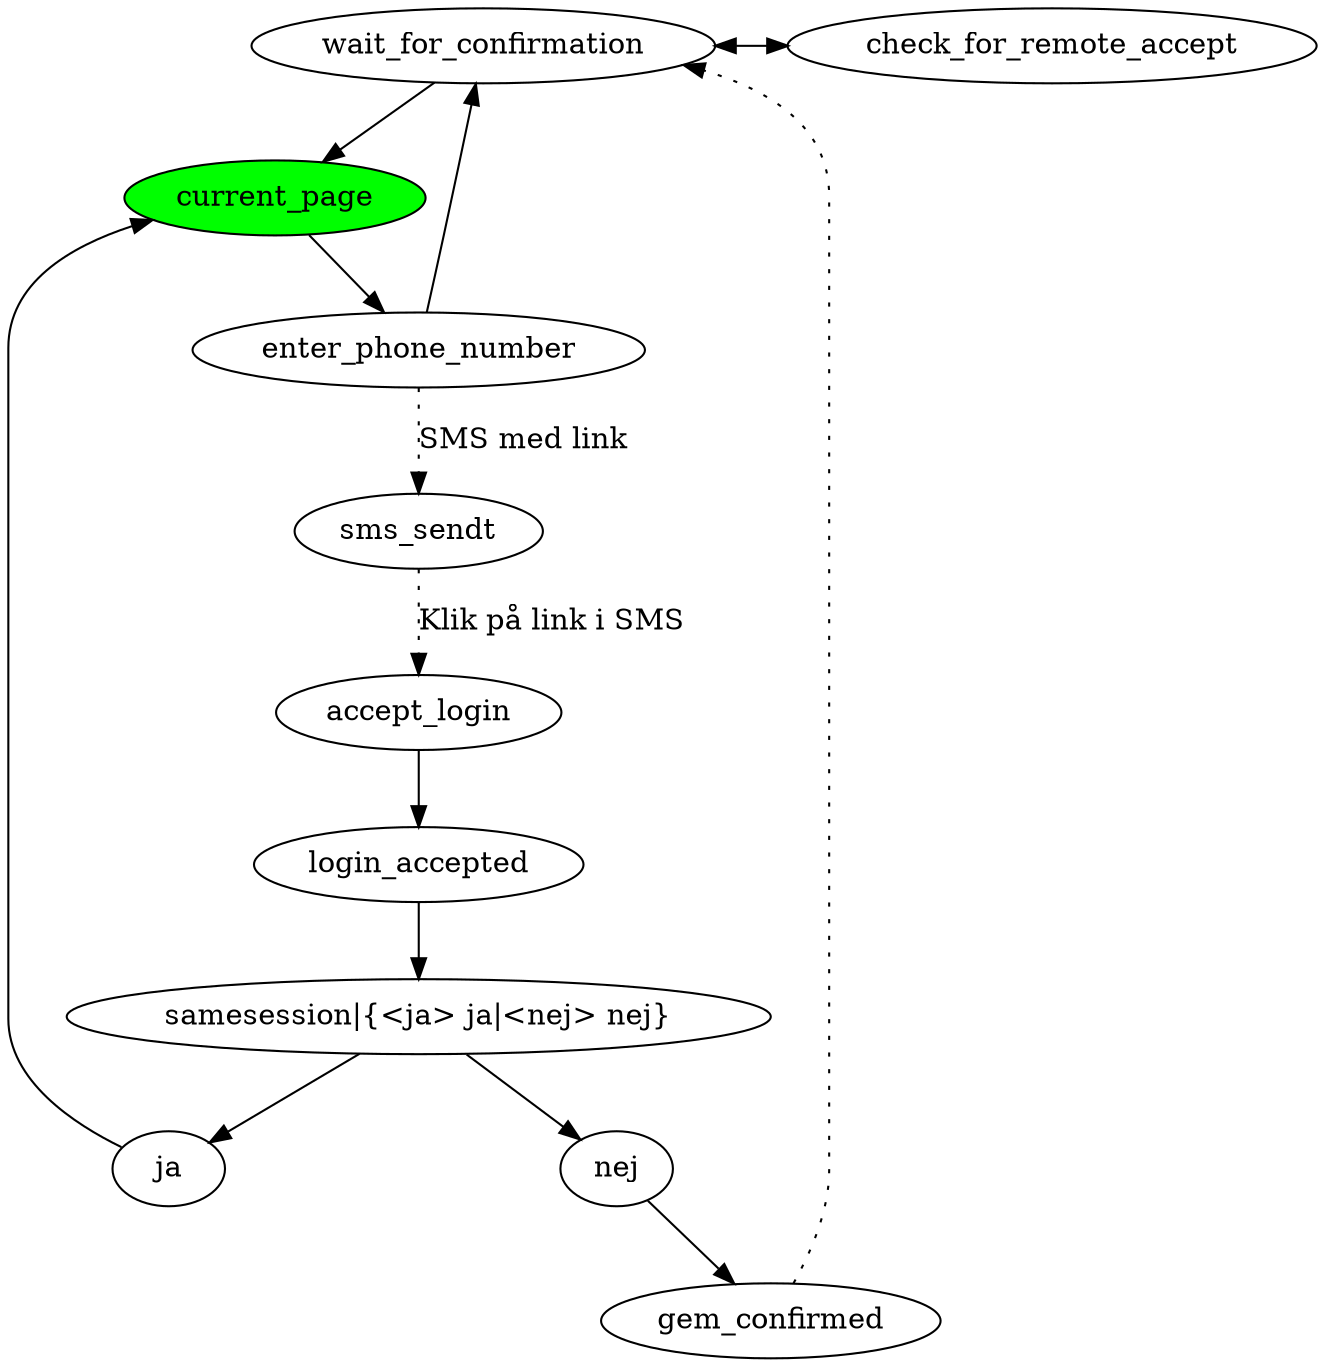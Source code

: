 digraph xxx {
  {
    rank = same;
    wait_for_confirmation; check_for_remote_accept;
/////////////////////////////////////////////////////////////////////////////////////
              wait_for_confirmation ->                                          /////
                    check_for_remote_accept [ dir=both ];                       /////
/////////////////////////////////////////////////////////////////////////////////////
  }
  same_session [ label="samesession|{<ja> ja|<nej> nej}" ];
  current_page [ style=filled fillcolor=green ];
  current_page ->
        enter_phone_number ->
              wait_for_confirmation ->
                    current_page;
/////////////////////////////////////////////////////////////////////////////////////
        enter_phone_number ->                                                   /////
              sms_sendt [ style= dotted label="SMS med link"];                  /////
/////////////////////////////////////////////////////////////////////////////////////
  sms_sendt ->
        accept_login [ style=dotted label="Klik på link i SMS" ];
        accept_login ->
              login_accepted->
                    same_session;
                    same_session -> {ja,nej};
                          ja ->
                                current_page;
                          nej ->
                                gem_confirmed;
/////////////////////////////////////////////////////////////////////////////////////
                                gem_confirmed ->                                /////
                                      wait_for_confirmation [ style=dotted ];   /////
/////////////////////////////////////////////////////////////////////////////////////
}
